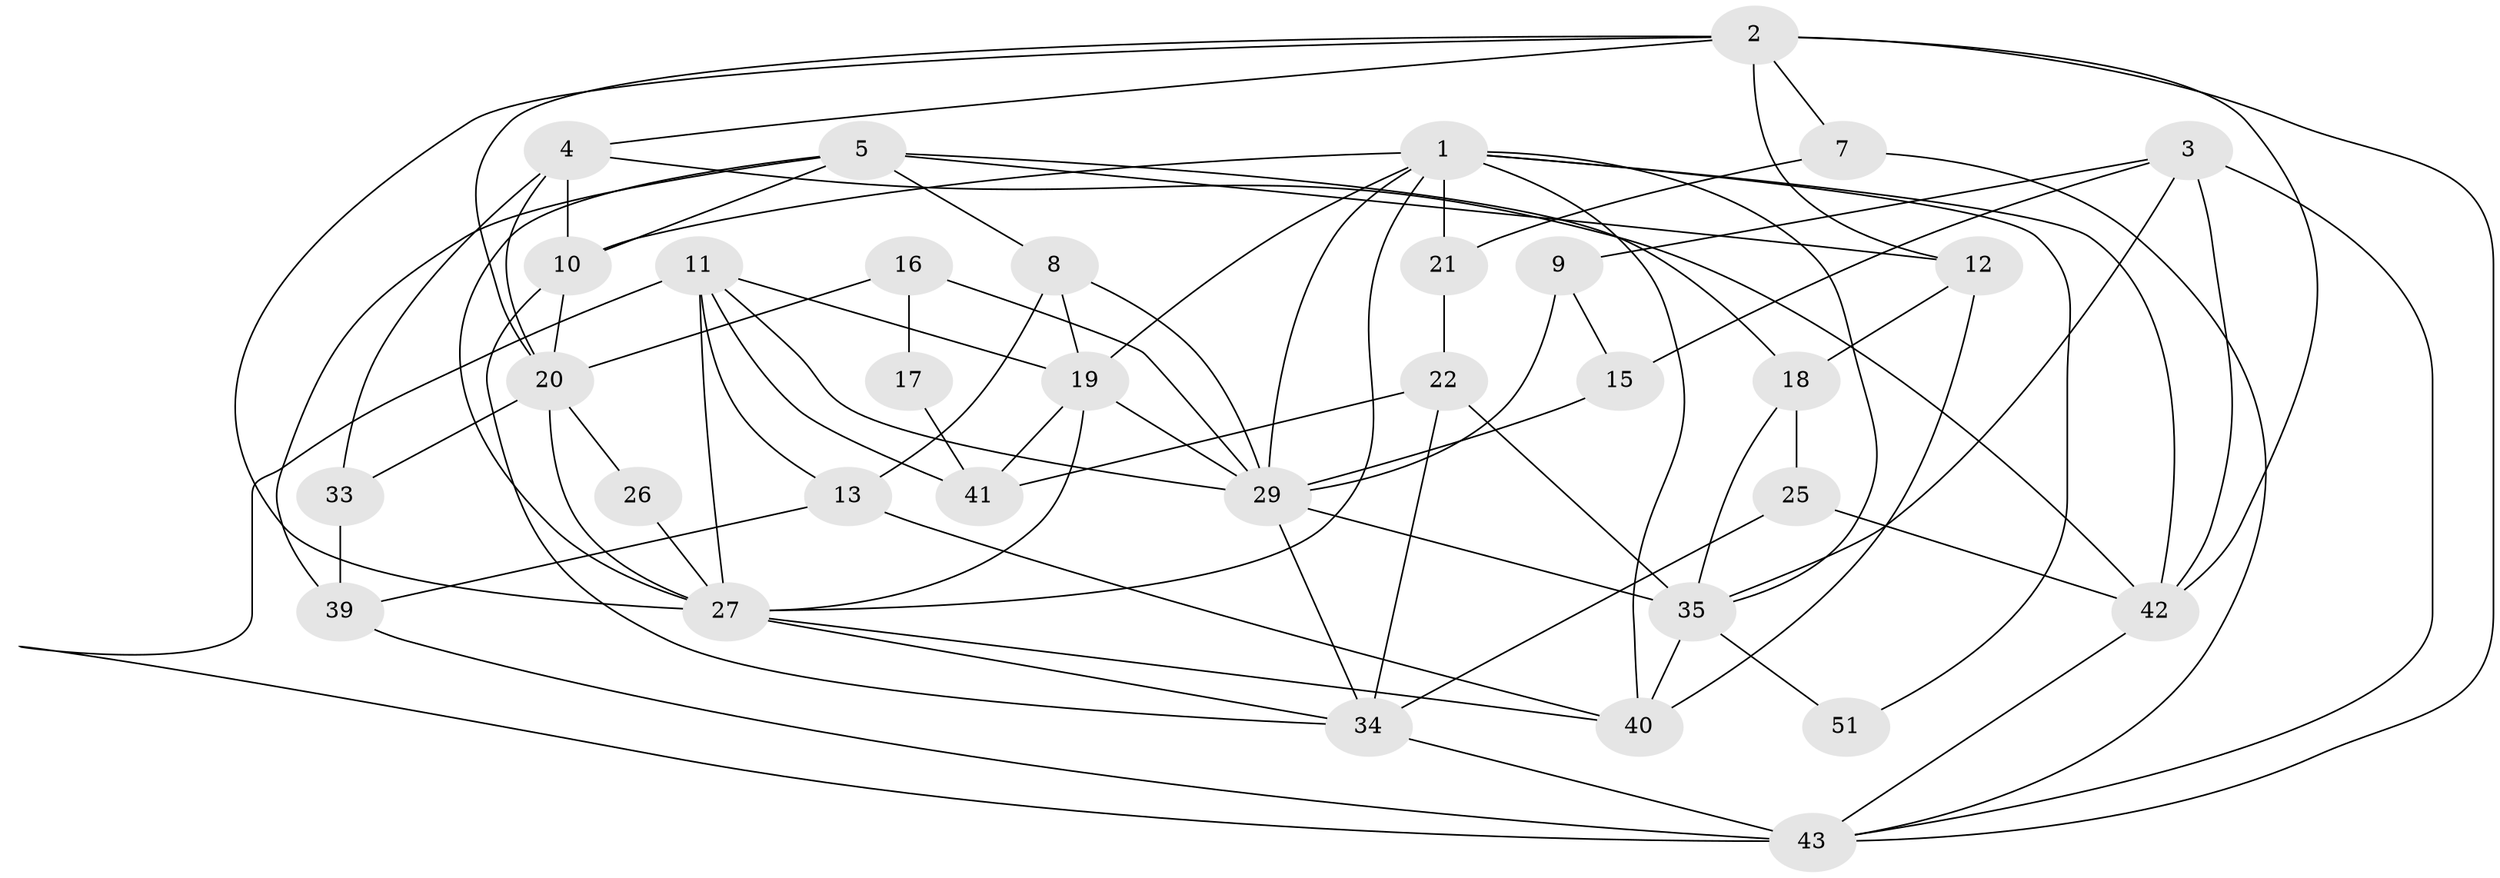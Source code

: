 // Generated by graph-tools (version 1.1) at 2025/52/02/27/25 19:52:09]
// undirected, 33 vertices, 80 edges
graph export_dot {
graph [start="1"]
  node [color=gray90,style=filled];
  1 [super="+6"];
  2 [super="+24"];
  3 [super="+14"];
  4 [super="+31"];
  5;
  7 [super="+38"];
  8 [super="+30"];
  9 [super="+36"];
  10 [super="+37"];
  11 [super="+32"];
  12 [super="+48"];
  13;
  15;
  16;
  17;
  18 [super="+52"];
  19 [super="+23"];
  20 [super="+28"];
  21;
  22;
  25;
  26;
  27 [super="+50"];
  29 [super="+46"];
  33;
  34 [super="+49"];
  35 [super="+47"];
  39;
  40 [super="+45"];
  41;
  42;
  43 [super="+44"];
  51;
  1 -- 42;
  1 -- 29;
  1 -- 51;
  1 -- 21;
  1 -- 27;
  1 -- 40;
  1 -- 35;
  1 -- 10;
  1 -- 19;
  2 -- 43;
  2 -- 12;
  2 -- 4;
  2 -- 27;
  2 -- 20;
  2 -- 42;
  2 -- 7;
  3 -- 42;
  3 -- 15;
  3 -- 9;
  3 -- 35;
  3 -- 43;
  4 -- 33;
  4 -- 42;
  4 -- 10;
  4 -- 20;
  5 -- 27;
  5 -- 10;
  5 -- 18;
  5 -- 39;
  5 -- 8;
  5 -- 12;
  7 -- 21;
  7 -- 43;
  8 -- 13;
  8 -- 29;
  8 -- 19;
  9 -- 15;
  9 -- 29;
  10 -- 34;
  10 -- 20;
  11 -- 43 [weight=3];
  11 -- 19;
  11 -- 27;
  11 -- 13;
  11 -- 41;
  11 -- 29;
  12 -- 18;
  12 -- 40;
  13 -- 40;
  13 -- 39;
  15 -- 29;
  16 -- 20;
  16 -- 17;
  16 -- 29;
  17 -- 41;
  18 -- 25;
  18 -- 35;
  19 -- 41;
  19 -- 29;
  19 -- 27;
  20 -- 26;
  20 -- 27;
  20 -- 33;
  21 -- 22;
  22 -- 35;
  22 -- 34;
  22 -- 41;
  25 -- 42;
  25 -- 34;
  26 -- 27;
  27 -- 34;
  27 -- 40;
  29 -- 34;
  29 -- 35;
  33 -- 39;
  34 -- 43;
  35 -- 51;
  35 -- 40 [weight=2];
  39 -- 43;
  42 -- 43 [weight=2];
}
